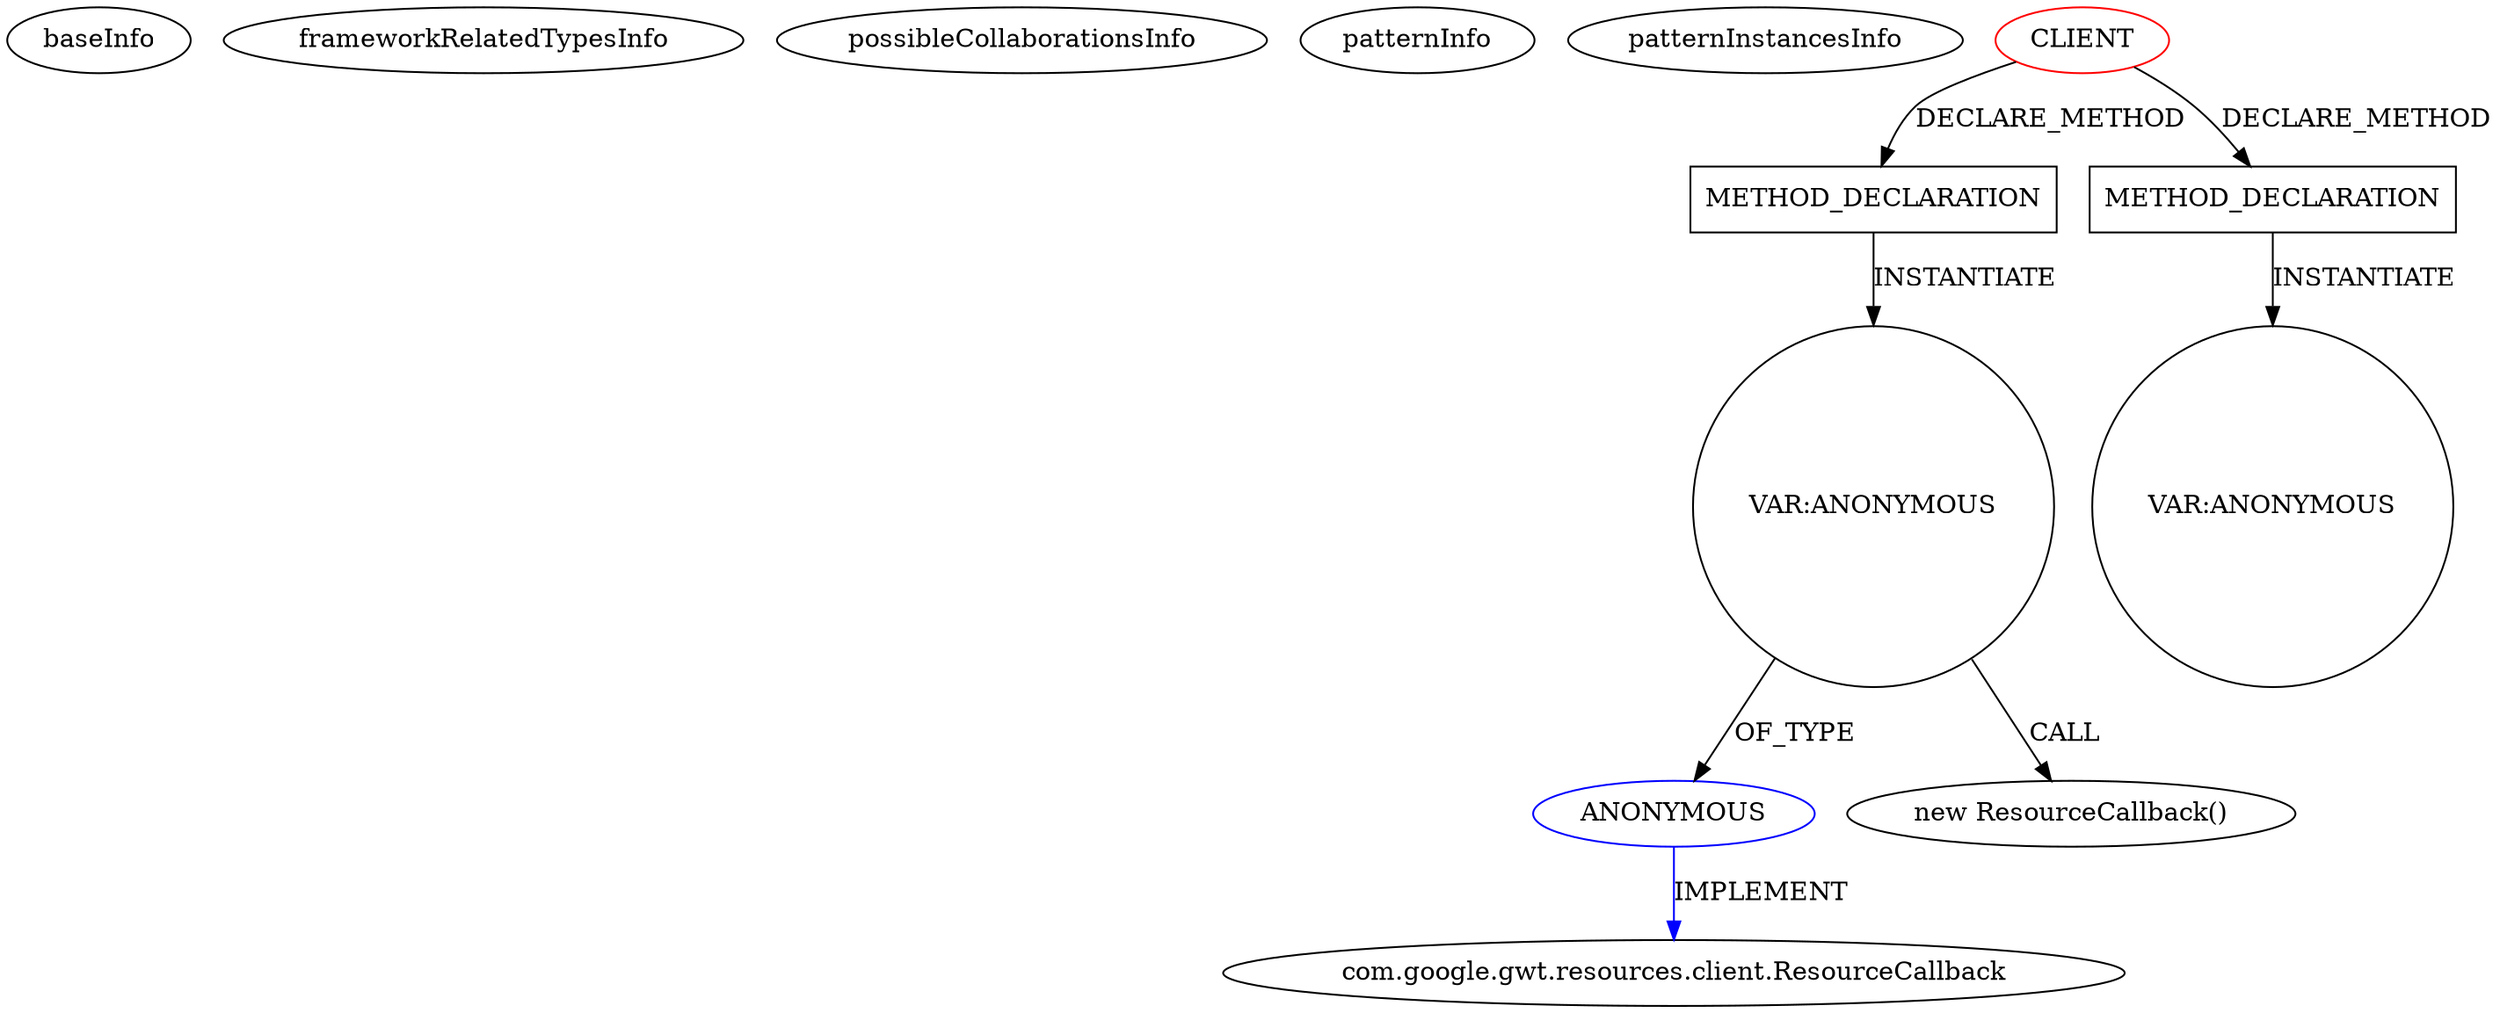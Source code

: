 digraph {
baseInfo[graphId=1377,category="pattern",isAnonymous=false,possibleRelation=false]
frameworkRelatedTypesInfo[]
possibleCollaborationsInfo[]
patternInfo[frequency=2.0,patternRootClient=0]
patternInstancesInfo[0="pkamenarsky-ocean~/pkamenarsky-ocean/ocean-master/src/com/eleven/client/gl/GL_hl.java~GL_hl~4312",1="timeu-processing-js-gwt~/timeu-processing-js-gwt/processing-js-gwt-master/processingjs-gwt/src/main/java/com/github/timeu/gwtlibs/processingjsgwt/client/Processing.java~Processing~4542"]
217[label="com.google.gwt.resources.client.ResourceCallback",vertexType="FRAMEWORK_INTERFACE_TYPE",isFrameworkType=false]
234[label="ANONYMOUS",vertexType="REFERENCE_ANONYMOUS_DECLARATION",isFrameworkType=false,color=blue]
233[label="VAR:ANONYMOUS",vertexType="VARIABLE_EXPRESION",isFrameworkType=false,shape=circle]
224[label="METHOD_DECLARATION",vertexType="CLIENT_METHOD_DECLARATION",isFrameworkType=false,shape=box]
0[label="CLIENT",vertexType="ROOT_CLIENT_CLASS_DECLARATION",isFrameworkType=false,color=red]
209[label="METHOD_DECLARATION",vertexType="CLIENT_METHOD_DECLARATION",isFrameworkType=false,shape=box]
215[label="VAR:ANONYMOUS",vertexType="VARIABLE_EXPRESION",isFrameworkType=false,shape=circle]
232[label="new ResourceCallback()",vertexType="CONSTRUCTOR_CALL",isFrameworkType=false]
209->215[label="INSTANTIATE"]
0->224[label="DECLARE_METHOD"]
0->209[label="DECLARE_METHOD"]
224->233[label="INSTANTIATE"]
234->217[label="IMPLEMENT",color=blue]
233->234[label="OF_TYPE"]
233->232[label="CALL"]
}
